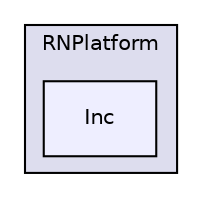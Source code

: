 digraph "Inc" {
  compound=true
  node [ fontsize="10", fontname="Helvetica"];
  edge [ labelfontsize="10", labelfontname="Helvetica"];
  subgraph clusterdir_2983781891bf6956e2c75bad204293ba {
    graph [ bgcolor="#ddddee", pencolor="black", label="RNPlatform" fontname="Helvetica", fontsize="10", URL="dir_2983781891bf6956e2c75bad204293ba.html"]
  dir_0d004a2342872531cfa575dcaf54838d [shape=box, label="Inc", style="filled", fillcolor="#eeeeff", pencolor="black", URL="dir_0d004a2342872531cfa575dcaf54838d.html"];
  }
}
